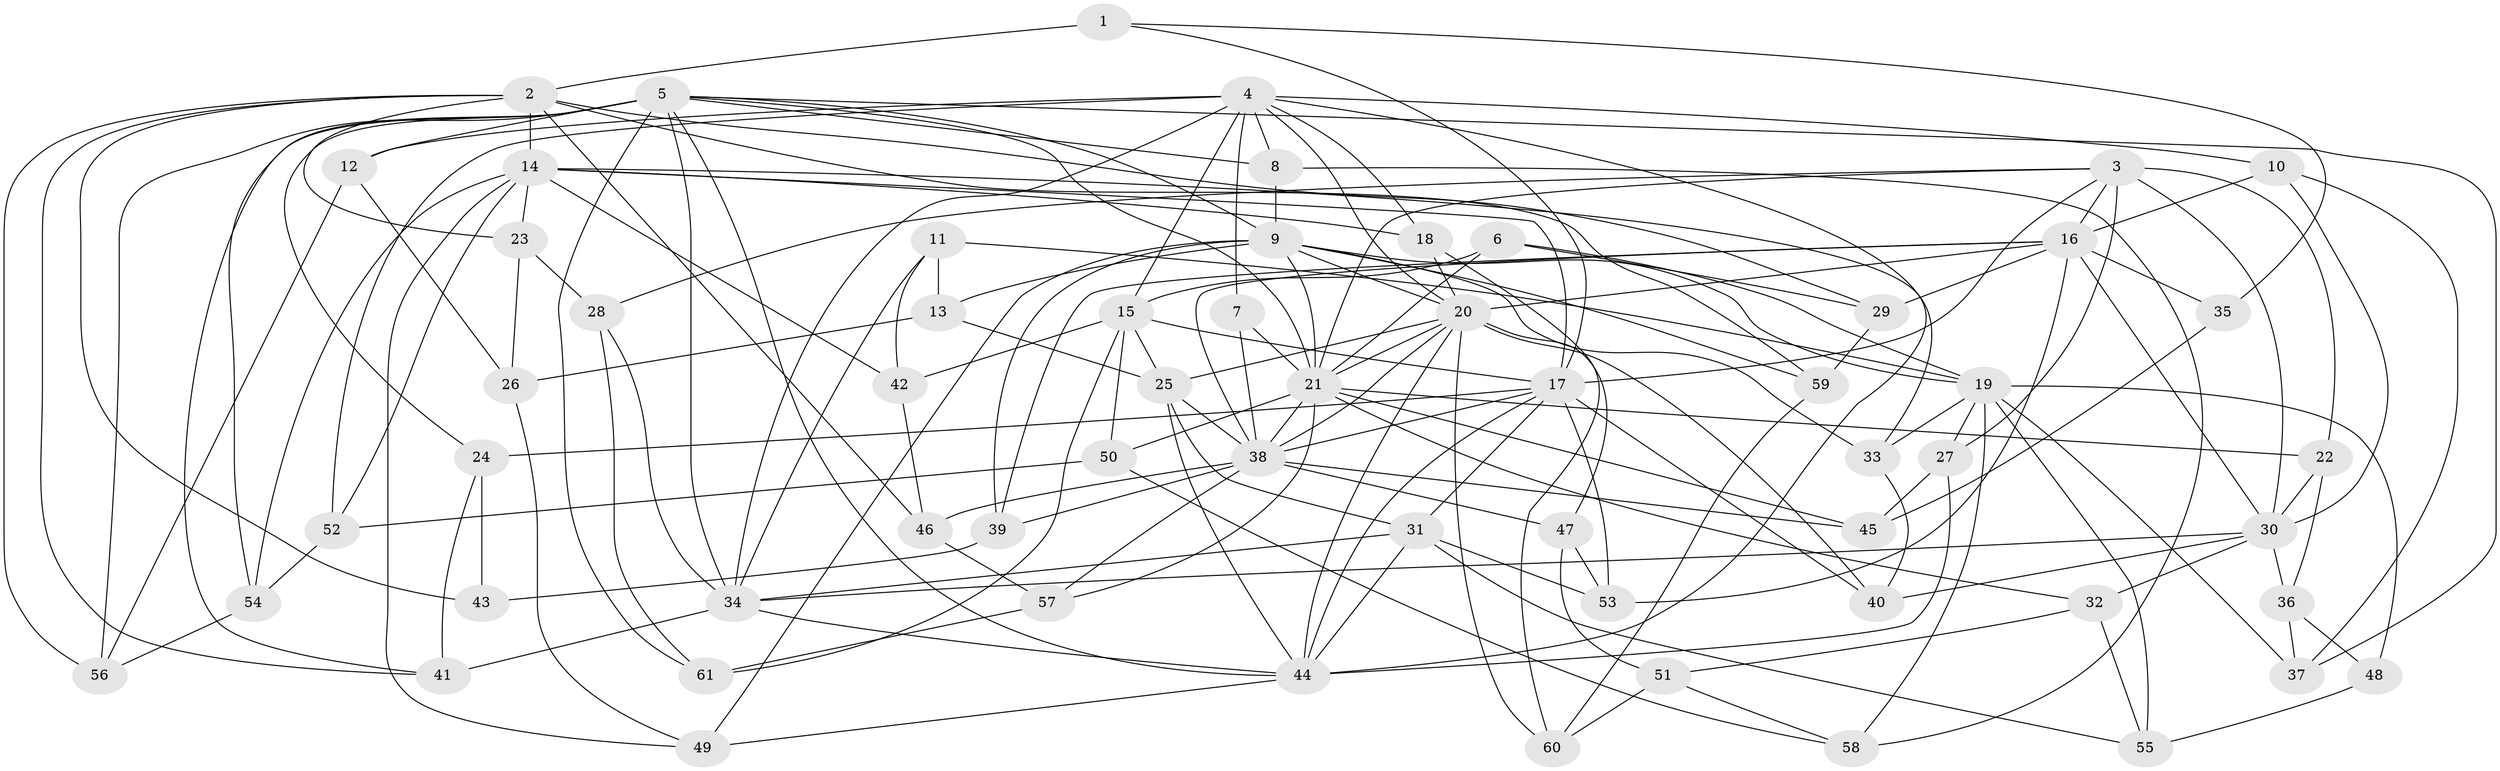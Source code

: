 // original degree distribution, {4: 1.0}
// Generated by graph-tools (version 1.1) at 2025/38/03/09/25 02:38:15]
// undirected, 61 vertices, 165 edges
graph export_dot {
graph [start="1"]
  node [color=gray90,style=filled];
  1;
  2;
  3;
  4;
  5;
  6;
  7;
  8;
  9;
  10;
  11;
  12;
  13;
  14;
  15;
  16;
  17;
  18;
  19;
  20;
  21;
  22;
  23;
  24;
  25;
  26;
  27;
  28;
  29;
  30;
  31;
  32;
  33;
  34;
  35;
  36;
  37;
  38;
  39;
  40;
  41;
  42;
  43;
  44;
  45;
  46;
  47;
  48;
  49;
  50;
  51;
  52;
  53;
  54;
  55;
  56;
  57;
  58;
  59;
  60;
  61;
  1 -- 2 [weight=2.0];
  1 -- 17 [weight=1.0];
  1 -- 35 [weight=1.0];
  2 -- 14 [weight=2.0];
  2 -- 23 [weight=1.0];
  2 -- 29 [weight=1.0];
  2 -- 41 [weight=1.0];
  2 -- 43 [weight=2.0];
  2 -- 46 [weight=1.0];
  2 -- 56 [weight=1.0];
  2 -- 59 [weight=1.0];
  3 -- 16 [weight=1.0];
  3 -- 17 [weight=2.0];
  3 -- 21 [weight=1.0];
  3 -- 22 [weight=1.0];
  3 -- 27 [weight=1.0];
  3 -- 28 [weight=1.0];
  3 -- 30 [weight=3.0];
  4 -- 7 [weight=1.0];
  4 -- 8 [weight=1.0];
  4 -- 10 [weight=1.0];
  4 -- 12 [weight=1.0];
  4 -- 15 [weight=2.0];
  4 -- 18 [weight=1.0];
  4 -- 20 [weight=2.0];
  4 -- 34 [weight=1.0];
  4 -- 44 [weight=1.0];
  4 -- 52 [weight=1.0];
  5 -- 8 [weight=1.0];
  5 -- 9 [weight=1.0];
  5 -- 12 [weight=1.0];
  5 -- 21 [weight=1.0];
  5 -- 24 [weight=1.0];
  5 -- 34 [weight=1.0];
  5 -- 37 [weight=1.0];
  5 -- 41 [weight=1.0];
  5 -- 44 [weight=1.0];
  5 -- 54 [weight=1.0];
  5 -- 56 [weight=1.0];
  5 -- 61 [weight=1.0];
  6 -- 15 [weight=1.0];
  6 -- 19 [weight=1.0];
  6 -- 21 [weight=1.0];
  6 -- 29 [weight=1.0];
  7 -- 21 [weight=1.0];
  7 -- 38 [weight=2.0];
  8 -- 9 [weight=1.0];
  8 -- 58 [weight=1.0];
  9 -- 13 [weight=1.0];
  9 -- 19 [weight=1.0];
  9 -- 20 [weight=1.0];
  9 -- 21 [weight=1.0];
  9 -- 33 [weight=1.0];
  9 -- 39 [weight=1.0];
  9 -- 49 [weight=1.0];
  9 -- 59 [weight=1.0];
  10 -- 16 [weight=1.0];
  10 -- 30 [weight=1.0];
  10 -- 37 [weight=1.0];
  11 -- 13 [weight=1.0];
  11 -- 19 [weight=1.0];
  11 -- 34 [weight=1.0];
  11 -- 42 [weight=1.0];
  12 -- 26 [weight=1.0];
  12 -- 56 [weight=1.0];
  13 -- 25 [weight=1.0];
  13 -- 26 [weight=1.0];
  14 -- 17 [weight=1.0];
  14 -- 18 [weight=1.0];
  14 -- 23 [weight=1.0];
  14 -- 33 [weight=1.0];
  14 -- 42 [weight=1.0];
  14 -- 49 [weight=1.0];
  14 -- 52 [weight=1.0];
  14 -- 54 [weight=1.0];
  15 -- 17 [weight=1.0];
  15 -- 25 [weight=1.0];
  15 -- 42 [weight=1.0];
  15 -- 50 [weight=1.0];
  15 -- 61 [weight=1.0];
  16 -- 20 [weight=1.0];
  16 -- 29 [weight=1.0];
  16 -- 30 [weight=1.0];
  16 -- 35 [weight=2.0];
  16 -- 38 [weight=1.0];
  16 -- 39 [weight=1.0];
  16 -- 53 [weight=1.0];
  17 -- 24 [weight=1.0];
  17 -- 31 [weight=2.0];
  17 -- 38 [weight=1.0];
  17 -- 40 [weight=1.0];
  17 -- 44 [weight=1.0];
  17 -- 53 [weight=1.0];
  18 -- 20 [weight=1.0];
  18 -- 60 [weight=1.0];
  19 -- 27 [weight=1.0];
  19 -- 33 [weight=1.0];
  19 -- 37 [weight=1.0];
  19 -- 48 [weight=2.0];
  19 -- 55 [weight=1.0];
  19 -- 58 [weight=1.0];
  20 -- 21 [weight=1.0];
  20 -- 25 [weight=1.0];
  20 -- 38 [weight=1.0];
  20 -- 40 [weight=1.0];
  20 -- 44 [weight=1.0];
  20 -- 47 [weight=1.0];
  20 -- 60 [weight=1.0];
  21 -- 22 [weight=1.0];
  21 -- 32 [weight=1.0];
  21 -- 38 [weight=1.0];
  21 -- 45 [weight=1.0];
  21 -- 50 [weight=1.0];
  21 -- 57 [weight=1.0];
  22 -- 30 [weight=1.0];
  22 -- 36 [weight=1.0];
  23 -- 26 [weight=1.0];
  23 -- 28 [weight=1.0];
  24 -- 41 [weight=1.0];
  24 -- 43 [weight=1.0];
  25 -- 31 [weight=1.0];
  25 -- 38 [weight=1.0];
  25 -- 44 [weight=1.0];
  26 -- 49 [weight=1.0];
  27 -- 44 [weight=1.0];
  27 -- 45 [weight=1.0];
  28 -- 34 [weight=1.0];
  28 -- 61 [weight=1.0];
  29 -- 59 [weight=1.0];
  30 -- 32 [weight=1.0];
  30 -- 34 [weight=1.0];
  30 -- 36 [weight=1.0];
  30 -- 40 [weight=1.0];
  31 -- 34 [weight=1.0];
  31 -- 44 [weight=2.0];
  31 -- 53 [weight=1.0];
  31 -- 55 [weight=1.0];
  32 -- 51 [weight=1.0];
  32 -- 55 [weight=1.0];
  33 -- 40 [weight=1.0];
  34 -- 41 [weight=1.0];
  34 -- 44 [weight=1.0];
  35 -- 45 [weight=1.0];
  36 -- 37 [weight=1.0];
  36 -- 48 [weight=1.0];
  38 -- 39 [weight=1.0];
  38 -- 45 [weight=1.0];
  38 -- 46 [weight=1.0];
  38 -- 47 [weight=1.0];
  38 -- 57 [weight=1.0];
  39 -- 43 [weight=1.0];
  42 -- 46 [weight=1.0];
  44 -- 49 [weight=1.0];
  46 -- 57 [weight=1.0];
  47 -- 51 [weight=1.0];
  47 -- 53 [weight=1.0];
  48 -- 55 [weight=1.0];
  50 -- 52 [weight=1.0];
  50 -- 58 [weight=1.0];
  51 -- 58 [weight=1.0];
  51 -- 60 [weight=1.0];
  52 -- 54 [weight=1.0];
  54 -- 56 [weight=1.0];
  57 -- 61 [weight=1.0];
  59 -- 60 [weight=1.0];
}
